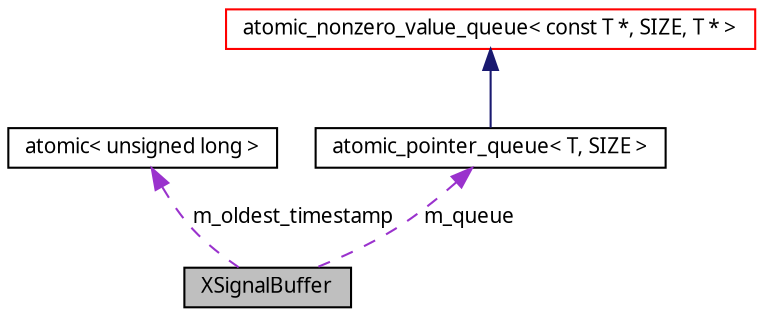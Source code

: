 digraph G
{
  edge [fontname="FreeSans.ttf",fontsize=10,labelfontname="FreeSans.ttf",labelfontsize=10];
  node [fontname="FreeSans.ttf",fontsize=10,shape=record];
  Node1 [label="XSignalBuffer",height=0.2,width=0.4,color="black", fillcolor="grey75", style="filled" fontcolor="black"];
  Node2 -> Node1 [dir=back,color="darkorchid3",fontsize=10,style="dashed",label="m_oldest_timestamp",fontname="FreeSans.ttf"];
  Node2 [label="atomic\< unsigned long \>",height=0.2,width=0.4,color="black", fillcolor="white", style="filled",URL="$classatomic.html"];
  Node3 -> Node1 [dir=back,color="darkorchid3",fontsize=10,style="dashed",label="m_queue",fontname="FreeSans.ttf"];
  Node3 [label="atomic_pointer_queue\< T, SIZE \>",height=0.2,width=0.4,color="black", fillcolor="white", style="filled",URL="$classatomic__pointer__queue.html"];
  Node4 -> Node3 [dir=back,color="midnightblue",fontsize=10,style="solid",fontname="FreeSans.ttf"];
  Node4 [label="atomic_nonzero_value_queue\< const T *, SIZE, T * \>",height=0.2,width=0.4,color="red", fillcolor="white", style="filled",URL="$classatomic__nonzero__value__queue.html"];
}
